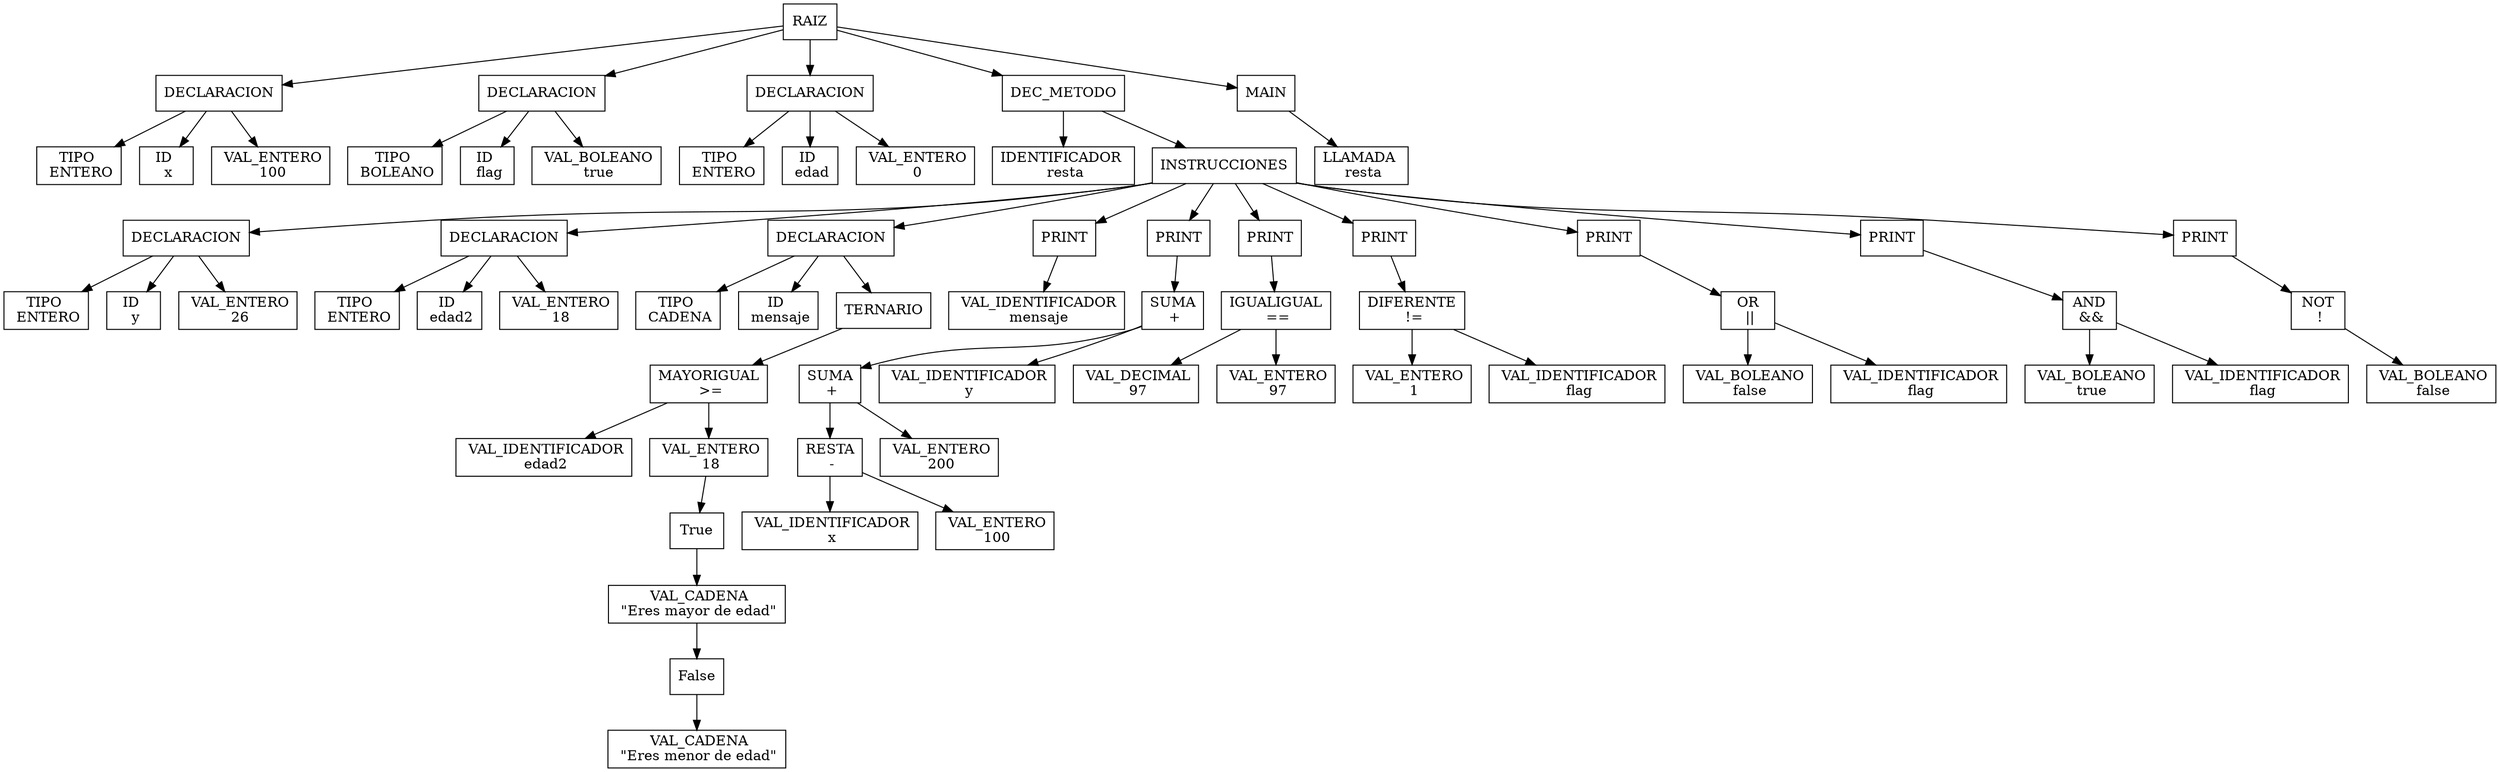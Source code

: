 digraph G {
node [shape = "box"]
Nodo0[label = "RAIZ"];
Nodo1[label = "DECLARACION"];
Nodo0->Nodo1;
Nodo2[label = "TIPO 
 ENTERO"];
Nodo1->Nodo2;
Nodo3[label = "ID 
 x"];
Nodo1->Nodo3;
Nodo4[label = " VAL_ENTERO
 100"];
Nodo1->Nodo4;
Nodo5[label = "DECLARACION"];
Nodo0->Nodo5;
Nodo6[label = "TIPO 
 BOLEANO"];
Nodo5->Nodo6;
Nodo7[label = "ID 
 flag"];
Nodo5->Nodo7;
Nodo8[label = " VAL_BOLEANO
 true"];
Nodo5->Nodo8;
Nodo9[label = "DECLARACION"];
Nodo0->Nodo9;
Nodo10[label = "TIPO 
 ENTERO"];
Nodo9->Nodo10;
Nodo11[label = "ID 
 edad"];
Nodo9->Nodo11;
Nodo12[label = " VAL_ENTERO
 0"];
Nodo9->Nodo12;
Nodo13[label = "DEC_METODO"];
Nodo0->Nodo13;
Nodo14[label = "IDENTIFICADOR 
 resta"];
Nodo13->Nodo14;
Nodo15[label = "INSTRUCCIONES"];
Nodo13->Nodo15;
Nodo16[label = "DECLARACION"];
Nodo15->Nodo16;
Nodo17[label = "TIPO 
 ENTERO"];
Nodo16->Nodo17;
Nodo18[label = "ID 
 y"];
Nodo16->Nodo18;
Nodo19[label = " VAL_ENTERO
 26"];
Nodo16->Nodo19;
Nodo20[label = "DECLARACION"];
Nodo15->Nodo20;
Nodo21[label = "TIPO 
 ENTERO"];
Nodo20->Nodo21;
Nodo22[label = "ID 
 edad2"];
Nodo20->Nodo22;
Nodo23[label = " VAL_ENTERO
 18"];
Nodo20->Nodo23;
Nodo24[label = "DECLARACION"];
Nodo15->Nodo24;
Nodo25[label = "TIPO 
 CADENA"];
Nodo24->Nodo25;
Nodo26[label = "ID 
 mensaje"];
Nodo24->Nodo26;
Nodo27[label = "TERNARIO"];
Nodo24->Nodo27;
Nodo28[label = "MAYORIGUAL
 >="];
Nodo27->Nodo28;
Nodo29[label = " VAL_IDENTIFICADOR
 edad2"];
Nodo28->Nodo29;
Nodo30[label = " VAL_ENTERO
 18"];
Nodo28->Nodo30;
Nodo31[label = "True"];
Nodo30->Nodo31;
Nodo32[label = " VAL_CADENA
 \"Eres mayor de edad\""];
Nodo31->Nodo32;
Nodo33[label = "False"];
Nodo32->Nodo33;
Nodo34[label = " VAL_CADENA
 \"Eres menor de edad\""];
Nodo33->Nodo34;
Nodo35[label = "PRINT"];
Nodo15->Nodo35;
Nodo36[label = " VAL_IDENTIFICADOR
 mensaje"];
Nodo35->Nodo36;
Nodo37[label = "PRINT"];
Nodo15->Nodo37;
Nodo38[label = "SUMA
 +"];
Nodo37->Nodo38;
Nodo39[label = "SUMA
 +"];
Nodo38->Nodo39;
Nodo40[label = "RESTA
 -"];
Nodo39->Nodo40;
Nodo41[label = " VAL_IDENTIFICADOR
 x"];
Nodo40->Nodo41;
Nodo42[label = " VAL_ENTERO
 100"];
Nodo40->Nodo42;
Nodo43[label = " VAL_ENTERO
 200"];
Nodo39->Nodo43;
Nodo44[label = " VAL_IDENTIFICADOR
 y"];
Nodo38->Nodo44;
Nodo45[label = "PRINT"];
Nodo15->Nodo45;
Nodo46[label = "IGUALIGUAL
 =="];
Nodo45->Nodo46;
Nodo47[label = " VAL_DECIMAL
 97"];
Nodo46->Nodo47;
Nodo48[label = " VAL_ENTERO
 97"];
Nodo46->Nodo48;
Nodo49[label = "PRINT"];
Nodo15->Nodo49;
Nodo50[label = "DIFERENTE
 !="];
Nodo49->Nodo50;
Nodo51[label = " VAL_ENTERO
 1"];
Nodo50->Nodo51;
Nodo52[label = " VAL_IDENTIFICADOR
 flag"];
Nodo50->Nodo52;
Nodo53[label = "PRINT"];
Nodo15->Nodo53;
Nodo54[label = "OR
 ||"];
Nodo53->Nodo54;
Nodo55[label = " VAL_BOLEANO
 false"];
Nodo54->Nodo55;
Nodo56[label = " VAL_IDENTIFICADOR
 flag"];
Nodo54->Nodo56;
Nodo57[label = "PRINT"];
Nodo15->Nodo57;
Nodo58[label = "AND
 &&"];
Nodo57->Nodo58;
Nodo59[label = " VAL_BOLEANO
 true"];
Nodo58->Nodo59;
Nodo60[label = " VAL_IDENTIFICADOR
 flag"];
Nodo58->Nodo60;
Nodo61[label = "PRINT"];
Nodo15->Nodo61;
Nodo62[label = "NOT
 !"];
Nodo61->Nodo62;
Nodo63[label = " VAL_BOLEANO
 false"];
Nodo62->Nodo63;
Nodo64[label = "MAIN"];
Nodo0->Nodo64;
Nodo65[label = "LLAMADA 
 resta"];
Nodo64->Nodo65;
}
